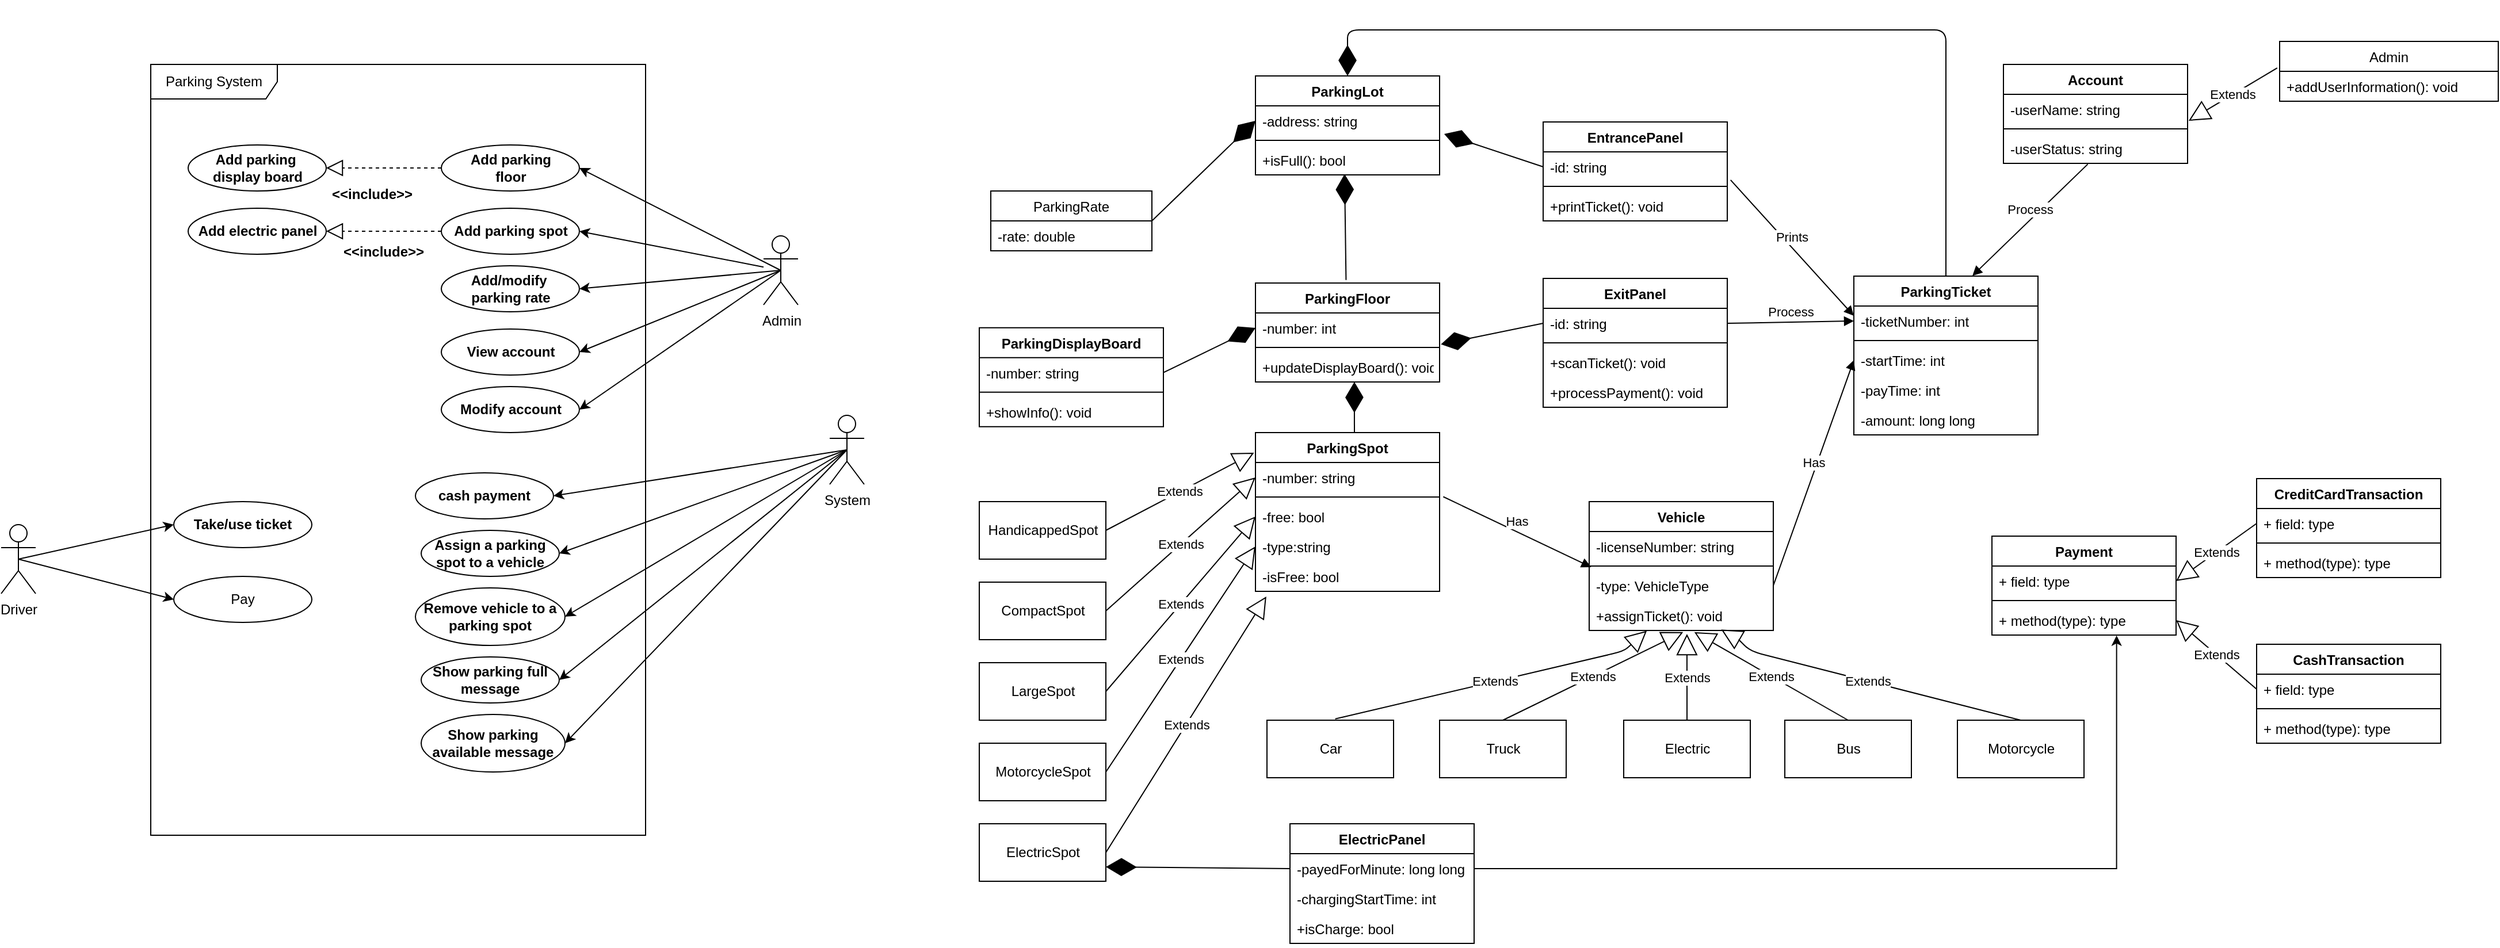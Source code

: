 <mxfile version="12.7.8" type="device"><diagram name="Page-1" id="9f46799a-70d6-7492-0946-bef42562c5a5"><mxGraphModel dx="3555" dy="2835" grid="1" gridSize="10" guides="1" tooltips="1" connect="1" arrows="1" fold="1" page="1" pageScale="1" pageWidth="1100" pageHeight="850" background="#ffffff" math="0" shadow="0"><root><mxCell id="0"/><mxCell id="1" parent="0"/><mxCell id="pGxlWPHMbmuQ5dRE1hkL-14" value="Parking System" style="shape=umlFrame;whiteSpace=wrap;html=1;width=110;height=30;" parent="1" vertex="1"><mxGeometry x="180" y="-770" width="430" height="670" as="geometry"/></mxCell><mxCell id="hOAd-WPAqGzhzthoZGBa-1" value="Driver&lt;br&gt;" style="shape=umlActor;verticalLabelPosition=bottom;labelBackgroundColor=#ffffff;verticalAlign=top;html=1;outlineConnect=0;" parent="1" vertex="1"><mxGeometry x="50" y="-370" width="30" height="60" as="geometry"/></mxCell><mxCell id="hOAd-WPAqGzhzthoZGBa-4" value="System&lt;br&gt;" style="shape=umlActor;verticalLabelPosition=bottom;labelBackgroundColor=#ffffff;verticalAlign=top;html=1;outlineConnect=0;" parent="1" vertex="1"><mxGeometry x="770" y="-465" width="30" height="60" as="geometry"/></mxCell><mxCell id="hOAd-WPAqGzhzthoZGBa-13" value="Take/use ticket" style="ellipse;whiteSpace=wrap;html=1;fontStyle=1" parent="1" vertex="1"><mxGeometry x="200" y="-390" width="120" height="40" as="geometry"/></mxCell><mxCell id="hOAd-WPAqGzhzthoZGBa-17" value="Pay" style="ellipse;whiteSpace=wrap;html=1;" parent="1" vertex="1"><mxGeometry x="200" y="-325" width="120" height="40" as="geometry"/></mxCell><mxCell id="hOAd-WPAqGzhzthoZGBa-20" value="" style="endArrow=classic;html=1;entryX=0;entryY=0.5;entryDx=0;entryDy=0;exitX=0.5;exitY=0.5;exitDx=0;exitDy=0;exitPerimeter=0;" parent="1" source="hOAd-WPAqGzhzthoZGBa-1" target="hOAd-WPAqGzhzthoZGBa-13" edge="1"><mxGeometry width="50" height="50" relative="1" as="geometry"><mxPoint x="80" y="-330" as="sourcePoint"/><mxPoint x="130" y="-380" as="targetPoint"/></mxGeometry></mxCell><mxCell id="hOAd-WPAqGzhzthoZGBa-23" value="" style="endArrow=classic;html=1;entryX=0;entryY=0.5;entryDx=0;entryDy=0;exitX=0.5;exitY=0.5;exitDx=0;exitDy=0;exitPerimeter=0;" parent="1" source="hOAd-WPAqGzhzthoZGBa-1" target="hOAd-WPAqGzhzthoZGBa-17" edge="1"><mxGeometry width="50" height="50" relative="1" as="geometry"><mxPoint x="40" y="-60" as="sourcePoint"/><mxPoint x="90" y="-110" as="targetPoint"/></mxGeometry></mxCell><mxCell id="hOAd-WPAqGzhzthoZGBa-31" value="Assign a parking spot to a vehicle" style="ellipse;whiteSpace=wrap;html=1;fontStyle=1" parent="1" vertex="1"><mxGeometry x="415" y="-365" width="120" height="40" as="geometry"/></mxCell><mxCell id="hOAd-WPAqGzhzthoZGBa-32" value="Remove vehicle to a parking spot" style="ellipse;whiteSpace=wrap;html=1;fontStyle=1" parent="1" vertex="1"><mxGeometry x="410" y="-315" width="130" height="50" as="geometry"/></mxCell><mxCell id="hOAd-WPAqGzhzthoZGBa-33" value="Show parking full message" style="ellipse;whiteSpace=wrap;html=1;fontStyle=1" parent="1" vertex="1"><mxGeometry x="415" y="-255" width="120" height="40" as="geometry"/></mxCell><mxCell id="hOAd-WPAqGzhzthoZGBa-35" value="Add parking spot" style="ellipse;whiteSpace=wrap;html=1;fontStyle=1" parent="1" vertex="1"><mxGeometry x="432.5" y="-645" width="120" height="40" as="geometry"/></mxCell><mxCell id="hOAd-WPAqGzhzthoZGBa-36" value="Add/modify&amp;nbsp;&lt;br&gt;parking rate" style="ellipse;whiteSpace=wrap;html=1;fontStyle=1" parent="1" vertex="1"><mxGeometry x="432.5" y="-595" width="120" height="40" as="geometry"/></mxCell><mxCell id="hOAd-WPAqGzhzthoZGBa-37" value="cash payment&lt;br&gt;" style="ellipse;whiteSpace=wrap;html=1;fontStyle=1" parent="1" vertex="1"><mxGeometry x="410" y="-415" width="120" height="40" as="geometry"/></mxCell><mxCell id="hOAd-WPAqGzhzthoZGBa-38" value="Show parking available message" style="ellipse;whiteSpace=wrap;html=1;fontStyle=1" parent="1" vertex="1"><mxGeometry x="415" y="-205" width="125" height="50" as="geometry"/></mxCell><mxCell id="hOAd-WPAqGzhzthoZGBa-39" value="" style="endArrow=classic;html=1;entryX=1;entryY=0.5;entryDx=0;entryDy=0;exitX=0.5;exitY=0.5;exitDx=0;exitDy=0;exitPerimeter=0;" parent="1" source="hOAd-WPAqGzhzthoZGBa-4" target="hOAd-WPAqGzhzthoZGBa-31" edge="1"><mxGeometry width="50" height="50" relative="1" as="geometry"><mxPoint x="580" y="-245" as="sourcePoint"/><mxPoint x="630" y="-295" as="targetPoint"/></mxGeometry></mxCell><mxCell id="hOAd-WPAqGzhzthoZGBa-40" value="" style="endArrow=classic;html=1;entryX=1;entryY=0.5;entryDx=0;entryDy=0;exitX=0.5;exitY=0.5;exitDx=0;exitDy=0;exitPerimeter=0;" parent="1" source="hOAd-WPAqGzhzthoZGBa-4" target="hOAd-WPAqGzhzthoZGBa-32" edge="1"><mxGeometry width="50" height="50" relative="1" as="geometry"><mxPoint x="650" y="-185" as="sourcePoint"/><mxPoint x="700" y="-235" as="targetPoint"/></mxGeometry></mxCell><mxCell id="hOAd-WPAqGzhzthoZGBa-41" value="" style="endArrow=classic;html=1;entryX=1;entryY=0.5;entryDx=0;entryDy=0;exitX=0.5;exitY=0.5;exitDx=0;exitDy=0;exitPerimeter=0;" parent="1" source="hOAd-WPAqGzhzthoZGBa-4" target="hOAd-WPAqGzhzthoZGBa-33" edge="1"><mxGeometry width="50" height="50" relative="1" as="geometry"><mxPoint x="660" y="-175" as="sourcePoint"/><mxPoint x="710" y="-225" as="targetPoint"/></mxGeometry></mxCell><mxCell id="hOAd-WPAqGzhzthoZGBa-42" value="" style="endArrow=classic;html=1;entryX=1;entryY=0.5;entryDx=0;entryDy=0;exitX=0.5;exitY=0.5;exitDx=0;exitDy=0;exitPerimeter=0;" parent="1" source="hOAd-WPAqGzhzthoZGBa-4" target="hOAd-WPAqGzhzthoZGBa-38" edge="1"><mxGeometry width="50" height="50" relative="1" as="geometry"><mxPoint x="670" y="-165" as="sourcePoint"/><mxPoint x="720" y="-215" as="targetPoint"/></mxGeometry></mxCell><mxCell id="hOAd-WPAqGzhzthoZGBa-44" value="Add parking&lt;br&gt;floor" style="ellipse;whiteSpace=wrap;html=1;fontStyle=1" parent="1" vertex="1"><mxGeometry x="432.5" y="-700" width="120" height="40" as="geometry"/></mxCell><mxCell id="hOAd-WPAqGzhzthoZGBa-45" value="Add parking&amp;nbsp;&lt;br&gt;display board" style="ellipse;whiteSpace=wrap;html=1;fontStyle=1" parent="1" vertex="1"><mxGeometry x="212.5" y="-700" width="120" height="40" as="geometry"/></mxCell><mxCell id="hOAd-WPAqGzhzthoZGBa-46" value="Add electric panel" style="ellipse;whiteSpace=wrap;html=1;fontStyle=1" parent="1" vertex="1"><mxGeometry x="212.5" y="-645" width="120" height="40" as="geometry"/></mxCell><mxCell id="hOAd-WPAqGzhzthoZGBa-47" value="&lt;&lt;include&gt;&gt;" style="text;align=center;fontStyle=1;verticalAlign=middle;spacingLeft=3;spacingRight=3;strokeColor=none;rotatable=0;points=[[0,0.5],[1,0.5]];portConstraint=eastwest;" parent="1" vertex="1"><mxGeometry x="342.5" y="-621" width="80" height="26" as="geometry"/></mxCell><mxCell id="hOAd-WPAqGzhzthoZGBa-48" value="&lt;&lt;include&gt;&gt;" style="text;align=center;fontStyle=1;verticalAlign=middle;spacingLeft=3;spacingRight=3;strokeColor=none;rotatable=0;points=[[0,0.5],[1,0.5]];portConstraint=eastwest;" parent="1" vertex="1"><mxGeometry x="332.5" y="-671" width="80" height="26" as="geometry"/></mxCell><mxCell id="hOAd-WPAqGzhzthoZGBa-49" value="" style="endArrow=block;dashed=1;endFill=0;endSize=12;html=1;entryX=1;entryY=0.5;entryDx=0;entryDy=0;exitX=0;exitY=0.5;exitDx=0;exitDy=0;" parent="1" source="hOAd-WPAqGzhzthoZGBa-35" target="hOAd-WPAqGzhzthoZGBa-46" edge="1"><mxGeometry width="160" relative="1" as="geometry"><mxPoint x="312.5" y="-765" as="sourcePoint"/><mxPoint x="472.5" y="-765" as="targetPoint"/></mxGeometry></mxCell><mxCell id="hOAd-WPAqGzhzthoZGBa-50" value="" style="endArrow=block;dashed=1;endFill=0;endSize=12;html=1;entryX=1;entryY=0.5;entryDx=0;entryDy=0;exitX=0;exitY=0.5;exitDx=0;exitDy=0;" parent="1" source="hOAd-WPAqGzhzthoZGBa-44" target="hOAd-WPAqGzhzthoZGBa-45" edge="1"><mxGeometry width="160" relative="1" as="geometry"><mxPoint x="332.5" y="-750" as="sourcePoint"/><mxPoint x="492.5" y="-750" as="targetPoint"/></mxGeometry></mxCell><mxCell id="hOAd-WPAqGzhzthoZGBa-51" value="" style="endArrow=classic;html=1;entryX=1;entryY=0.5;entryDx=0;entryDy=0;exitX=0.487;exitY=0.499;exitDx=0;exitDy=0;exitPerimeter=0;" parent="1" source="hOAd-WPAqGzhzthoZGBa-168" target="hOAd-WPAqGzhzthoZGBa-36" edge="1"><mxGeometry width="50" height="50" relative="1" as="geometry"><mxPoint x="807.5" y="-565" as="sourcePoint"/><mxPoint x="552.5" y="-575" as="targetPoint"/></mxGeometry></mxCell><mxCell id="hOAd-WPAqGzhzthoZGBa-52" value="" style="endArrow=classic;html=1;entryX=1;entryY=0.5;entryDx=0;entryDy=0;exitX=0.5;exitY=0.5;exitDx=0;exitDy=0;exitPerimeter=0;" parent="1" source="hOAd-WPAqGzhzthoZGBa-4" target="hOAd-WPAqGzhzthoZGBa-37" edge="1"><mxGeometry width="50" height="50" relative="1" as="geometry"><mxPoint x="840" y="-523" as="sourcePoint"/><mxPoint x="590" y="-433" as="targetPoint"/></mxGeometry></mxCell><mxCell id="hOAd-WPAqGzhzthoZGBa-53" value="" style="endArrow=classic;html=1;entryX=1;entryY=0.5;entryDx=0;entryDy=0;" parent="1" source="hOAd-WPAqGzhzthoZGBa-168" target="hOAd-WPAqGzhzthoZGBa-35" edge="1"><mxGeometry width="50" height="50" relative="1" as="geometry"><mxPoint x="802.5" y="-565" as="sourcePoint"/><mxPoint x="572.5" y="-645" as="targetPoint"/></mxGeometry></mxCell><mxCell id="hOAd-WPAqGzhzthoZGBa-54" value="" style="endArrow=classic;html=1;entryX=1;entryY=0.5;entryDx=0;entryDy=0;exitX=0.5;exitY=0.5;exitDx=0;exitDy=0;exitPerimeter=0;" parent="1" source="hOAd-WPAqGzhzthoZGBa-168" target="hOAd-WPAqGzhzthoZGBa-44" edge="1"><mxGeometry width="50" height="50" relative="1" as="geometry"><mxPoint x="807.5" y="-565" as="sourcePoint"/><mxPoint x="562.5" y="-705" as="targetPoint"/></mxGeometry></mxCell><mxCell id="hOAd-WPAqGzhzthoZGBa-55" value="ParkingLot" style="swimlane;fontStyle=1;align=center;verticalAlign=top;childLayout=stackLayout;horizontal=1;startSize=26;horizontalStack=0;resizeParent=1;resizeParentMax=0;resizeLast=0;collapsible=1;marginBottom=0;" parent="1" vertex="1"><mxGeometry x="1140" y="-760" width="160" height="86" as="geometry"/></mxCell><mxCell id="hOAd-WPAqGzhzthoZGBa-56" value="-address: string" style="text;strokeColor=none;fillColor=none;align=left;verticalAlign=top;spacingLeft=4;spacingRight=4;overflow=hidden;rotatable=0;points=[[0,0.5],[1,0.5]];portConstraint=eastwest;" parent="hOAd-WPAqGzhzthoZGBa-55" vertex="1"><mxGeometry y="26" width="160" height="26" as="geometry"/></mxCell><mxCell id="hOAd-WPAqGzhzthoZGBa-57" value="" style="line;strokeWidth=1;fillColor=none;align=left;verticalAlign=middle;spacingTop=-1;spacingLeft=3;spacingRight=3;rotatable=0;labelPosition=right;points=[];portConstraint=eastwest;" parent="hOAd-WPAqGzhzthoZGBa-55" vertex="1"><mxGeometry y="52" width="160" height="8" as="geometry"/></mxCell><mxCell id="hOAd-WPAqGzhzthoZGBa-58" value="+isFull(): bool" style="text;strokeColor=none;fillColor=none;align=left;verticalAlign=top;spacingLeft=4;spacingRight=4;overflow=hidden;rotatable=0;points=[[0,0.5],[1,0.5]];portConstraint=eastwest;" parent="hOAd-WPAqGzhzthoZGBa-55" vertex="1"><mxGeometry y="60" width="160" height="26" as="geometry"/></mxCell><mxCell id="hOAd-WPAqGzhzthoZGBa-60" value="ParkingFloor" style="swimlane;fontStyle=1;align=center;verticalAlign=top;childLayout=stackLayout;horizontal=1;startSize=26;horizontalStack=0;resizeParent=1;resizeParentMax=0;resizeLast=0;collapsible=1;marginBottom=0;" parent="1" vertex="1"><mxGeometry x="1140" y="-580" width="160" height="86" as="geometry"/></mxCell><mxCell id="hOAd-WPAqGzhzthoZGBa-61" value="-number: int" style="text;strokeColor=none;fillColor=none;align=left;verticalAlign=top;spacingLeft=4;spacingRight=4;overflow=hidden;rotatable=0;points=[[0,0.5],[1,0.5]];portConstraint=eastwest;" parent="hOAd-WPAqGzhzthoZGBa-60" vertex="1"><mxGeometry y="26" width="160" height="26" as="geometry"/></mxCell><mxCell id="hOAd-WPAqGzhzthoZGBa-62" value="" style="line;strokeWidth=1;fillColor=none;align=left;verticalAlign=middle;spacingTop=-1;spacingLeft=3;spacingRight=3;rotatable=0;labelPosition=right;points=[];portConstraint=eastwest;" parent="hOAd-WPAqGzhzthoZGBa-60" vertex="1"><mxGeometry y="52" width="160" height="8" as="geometry"/></mxCell><mxCell id="hOAd-WPAqGzhzthoZGBa-63" value="+updateDisplayBoard(): void" style="text;strokeColor=none;fillColor=none;align=left;verticalAlign=top;spacingLeft=4;spacingRight=4;overflow=hidden;rotatable=0;points=[[0,0.5],[1,0.5]];portConstraint=eastwest;" parent="hOAd-WPAqGzhzthoZGBa-60" vertex="1"><mxGeometry y="60" width="160" height="26" as="geometry"/></mxCell><mxCell id="hOAd-WPAqGzhzthoZGBa-64" value="ParkingSpot" style="swimlane;fontStyle=1;align=center;verticalAlign=top;childLayout=stackLayout;horizontal=1;startSize=26;horizontalStack=0;resizeParent=1;resizeParentMax=0;resizeLast=0;collapsible=1;marginBottom=0;" parent="1" vertex="1"><mxGeometry x="1140" y="-450" width="160" height="138" as="geometry"/></mxCell><mxCell id="hOAd-WPAqGzhzthoZGBa-65" value="-number: string" style="text;strokeColor=none;fillColor=none;align=left;verticalAlign=top;spacingLeft=4;spacingRight=4;overflow=hidden;rotatable=0;points=[[0,0.5],[1,0.5]];portConstraint=eastwest;" parent="hOAd-WPAqGzhzthoZGBa-64" vertex="1"><mxGeometry y="26" width="160" height="26" as="geometry"/></mxCell><mxCell id="hOAd-WPAqGzhzthoZGBa-66" value="" style="line;strokeWidth=1;fillColor=none;align=left;verticalAlign=middle;spacingTop=-1;spacingLeft=3;spacingRight=3;rotatable=0;labelPosition=right;points=[];portConstraint=eastwest;" parent="hOAd-WPAqGzhzthoZGBa-64" vertex="1"><mxGeometry y="52" width="160" height="8" as="geometry"/></mxCell><mxCell id="hOAd-WPAqGzhzthoZGBa-67" value="-free: bool" style="text;strokeColor=none;fillColor=none;align=left;verticalAlign=top;spacingLeft=4;spacingRight=4;overflow=hidden;rotatable=0;points=[[0,0.5],[1,0.5]];portConstraint=eastwest;" parent="hOAd-WPAqGzhzthoZGBa-64" vertex="1"><mxGeometry y="60" width="160" height="26" as="geometry"/></mxCell><mxCell id="hOAd-WPAqGzhzthoZGBa-158" value="-type:string" style="text;strokeColor=none;fillColor=none;align=left;verticalAlign=top;spacingLeft=4;spacingRight=4;overflow=hidden;rotatable=0;points=[[0,0.5],[1,0.5]];portConstraint=eastwest;" parent="hOAd-WPAqGzhzthoZGBa-64" vertex="1"><mxGeometry y="86" width="160" height="26" as="geometry"/></mxCell><mxCell id="hOAd-WPAqGzhzthoZGBa-159" value="-isFree: bool" style="text;strokeColor=none;fillColor=none;align=left;verticalAlign=top;spacingLeft=4;spacingRight=4;overflow=hidden;rotatable=0;points=[[0,0.5],[1,0.5]];portConstraint=eastwest;" parent="hOAd-WPAqGzhzthoZGBa-64" vertex="1"><mxGeometry y="112" width="160" height="26" as="geometry"/></mxCell><mxCell id="hOAd-WPAqGzhzthoZGBa-68" value="Vehicle" style="swimlane;fontStyle=1;align=center;verticalAlign=top;childLayout=stackLayout;horizontal=1;startSize=26;horizontalStack=0;resizeParent=1;resizeParentMax=0;resizeLast=0;collapsible=1;marginBottom=0;" parent="1" vertex="1"><mxGeometry x="1430" y="-390" width="160" height="112" as="geometry"/></mxCell><mxCell id="hOAd-WPAqGzhzthoZGBa-69" value="-licenseNumber: string" style="text;strokeColor=none;fillColor=none;align=left;verticalAlign=top;spacingLeft=4;spacingRight=4;overflow=hidden;rotatable=0;points=[[0,0.5],[1,0.5]];portConstraint=eastwest;" parent="hOAd-WPAqGzhzthoZGBa-68" vertex="1"><mxGeometry y="26" width="160" height="26" as="geometry"/></mxCell><mxCell id="hOAd-WPAqGzhzthoZGBa-70" value="" style="line;strokeWidth=1;fillColor=none;align=left;verticalAlign=middle;spacingTop=-1;spacingLeft=3;spacingRight=3;rotatable=0;labelPosition=right;points=[];portConstraint=eastwest;" parent="hOAd-WPAqGzhzthoZGBa-68" vertex="1"><mxGeometry y="52" width="160" height="8" as="geometry"/></mxCell><mxCell id="hOAd-WPAqGzhzthoZGBa-71" value="-type: VehicleType" style="text;strokeColor=none;fillColor=none;align=left;verticalAlign=top;spacingLeft=4;spacingRight=4;overflow=hidden;rotatable=0;points=[[0,0.5],[1,0.5]];portConstraint=eastwest;" parent="hOAd-WPAqGzhzthoZGBa-68" vertex="1"><mxGeometry y="60" width="160" height="26" as="geometry"/></mxCell><mxCell id="hOAd-WPAqGzhzthoZGBa-95" value="+assignTicket(): void" style="text;strokeColor=none;fillColor=none;align=left;verticalAlign=top;spacingLeft=4;spacingRight=4;overflow=hidden;rotatable=0;points=[[0,0.5],[1,0.5]];portConstraint=eastwest;" parent="hOAd-WPAqGzhzthoZGBa-68" vertex="1"><mxGeometry y="86" width="160" height="26" as="geometry"/></mxCell><mxCell id="hOAd-WPAqGzhzthoZGBa-72" value="Car" style="html=1;" parent="1" vertex="1"><mxGeometry x="1150" y="-200" width="110" height="50" as="geometry"/></mxCell><mxCell id="hOAd-WPAqGzhzthoZGBa-73" value="Truck" style="html=1;" parent="1" vertex="1"><mxGeometry x="1300" y="-200" width="110" height="50" as="geometry"/></mxCell><mxCell id="hOAd-WPAqGzhzthoZGBa-74" value="Electric" style="html=1;" parent="1" vertex="1"><mxGeometry x="1460" y="-200" width="110" height="50" as="geometry"/></mxCell><mxCell id="hOAd-WPAqGzhzthoZGBa-75" value="Bus" style="html=1;" parent="1" vertex="1"><mxGeometry x="1600" y="-200" width="110" height="50" as="geometry"/></mxCell><mxCell id="hOAd-WPAqGzhzthoZGBa-76" value="Motorcycle" style="html=1;" parent="1" vertex="1"><mxGeometry x="1750" y="-200" width="110" height="50" as="geometry"/></mxCell><mxCell id="hOAd-WPAqGzhzthoZGBa-78" value="HandicappedSpot" style="html=1;" parent="1" vertex="1"><mxGeometry x="900" y="-390" width="110" height="50" as="geometry"/></mxCell><mxCell id="hOAd-WPAqGzhzthoZGBa-79" value="CompactSpot" style="html=1;" parent="1" vertex="1"><mxGeometry x="900" y="-320" width="110" height="50" as="geometry"/></mxCell><mxCell id="hOAd-WPAqGzhzthoZGBa-80" value="LargeSpot" style="html=1;" parent="1" vertex="1"><mxGeometry x="900" y="-250" width="110" height="50" as="geometry"/></mxCell><mxCell id="hOAd-WPAqGzhzthoZGBa-81" value="MotorcycleSpot" style="html=1;" parent="1" vertex="1"><mxGeometry x="900" y="-180" width="110" height="50" as="geometry"/></mxCell><mxCell id="hOAd-WPAqGzhzthoZGBa-82" value="ElectricSpot" style="html=1;" parent="1" vertex="1"><mxGeometry x="900" y="-110" width="110" height="50" as="geometry"/></mxCell><mxCell id="hOAd-WPAqGzhzthoZGBa-83" value="Payment&#10;" style="swimlane;fontStyle=1;align=center;verticalAlign=top;childLayout=stackLayout;horizontal=1;startSize=26;horizontalStack=0;resizeParent=1;resizeParentMax=0;resizeLast=0;collapsible=1;marginBottom=0;" parent="1" vertex="1"><mxGeometry x="1780" y="-360" width="160" height="86" as="geometry"/></mxCell><mxCell id="hOAd-WPAqGzhzthoZGBa-84" value="+ field: type" style="text;strokeColor=none;fillColor=none;align=left;verticalAlign=top;spacingLeft=4;spacingRight=4;overflow=hidden;rotatable=0;points=[[0,0.5],[1,0.5]];portConstraint=eastwest;" parent="hOAd-WPAqGzhzthoZGBa-83" vertex="1"><mxGeometry y="26" width="160" height="26" as="geometry"/></mxCell><mxCell id="hOAd-WPAqGzhzthoZGBa-85" value="" style="line;strokeWidth=1;fillColor=none;align=left;verticalAlign=middle;spacingTop=-1;spacingLeft=3;spacingRight=3;rotatable=0;labelPosition=right;points=[];portConstraint=eastwest;" parent="hOAd-WPAqGzhzthoZGBa-83" vertex="1"><mxGeometry y="52" width="160" height="8" as="geometry"/></mxCell><mxCell id="hOAd-WPAqGzhzthoZGBa-86" value="+ method(type): type" style="text;strokeColor=none;fillColor=none;align=left;verticalAlign=top;spacingLeft=4;spacingRight=4;overflow=hidden;rotatable=0;points=[[0,0.5],[1,0.5]];portConstraint=eastwest;" parent="hOAd-WPAqGzhzthoZGBa-83" vertex="1"><mxGeometry y="60" width="160" height="26" as="geometry"/></mxCell><mxCell id="hOAd-WPAqGzhzthoZGBa-87" value="CreditCardTransaction" style="swimlane;fontStyle=1;align=center;verticalAlign=top;childLayout=stackLayout;horizontal=1;startSize=26;horizontalStack=0;resizeParent=1;resizeParentMax=0;resizeLast=0;collapsible=1;marginBottom=0;" parent="1" vertex="1"><mxGeometry x="2010" y="-410" width="160" height="86" as="geometry"/></mxCell><mxCell id="hOAd-WPAqGzhzthoZGBa-88" value="+ field: type" style="text;strokeColor=none;fillColor=none;align=left;verticalAlign=top;spacingLeft=4;spacingRight=4;overflow=hidden;rotatable=0;points=[[0,0.5],[1,0.5]];portConstraint=eastwest;" parent="hOAd-WPAqGzhzthoZGBa-87" vertex="1"><mxGeometry y="26" width="160" height="26" as="geometry"/></mxCell><mxCell id="hOAd-WPAqGzhzthoZGBa-89" value="" style="line;strokeWidth=1;fillColor=none;align=left;verticalAlign=middle;spacingTop=-1;spacingLeft=3;spacingRight=3;rotatable=0;labelPosition=right;points=[];portConstraint=eastwest;" parent="hOAd-WPAqGzhzthoZGBa-87" vertex="1"><mxGeometry y="52" width="160" height="8" as="geometry"/></mxCell><mxCell id="hOAd-WPAqGzhzthoZGBa-90" value="+ method(type): type" style="text;strokeColor=none;fillColor=none;align=left;verticalAlign=top;spacingLeft=4;spacingRight=4;overflow=hidden;rotatable=0;points=[[0,0.5],[1,0.5]];portConstraint=eastwest;" parent="hOAd-WPAqGzhzthoZGBa-87" vertex="1"><mxGeometry y="60" width="160" height="26" as="geometry"/></mxCell><mxCell id="hOAd-WPAqGzhzthoZGBa-91" value="CashTransaction" style="swimlane;fontStyle=1;align=center;verticalAlign=top;childLayout=stackLayout;horizontal=1;startSize=26;horizontalStack=0;resizeParent=1;resizeParentMax=0;resizeLast=0;collapsible=1;marginBottom=0;" parent="1" vertex="1"><mxGeometry x="2010" y="-266" width="160" height="86" as="geometry"/></mxCell><mxCell id="hOAd-WPAqGzhzthoZGBa-92" value="+ field: type" style="text;strokeColor=none;fillColor=none;align=left;verticalAlign=top;spacingLeft=4;spacingRight=4;overflow=hidden;rotatable=0;points=[[0,0.5],[1,0.5]];portConstraint=eastwest;" parent="hOAd-WPAqGzhzthoZGBa-91" vertex="1"><mxGeometry y="26" width="160" height="26" as="geometry"/></mxCell><mxCell id="hOAd-WPAqGzhzthoZGBa-93" value="" style="line;strokeWidth=1;fillColor=none;align=left;verticalAlign=middle;spacingTop=-1;spacingLeft=3;spacingRight=3;rotatable=0;labelPosition=right;points=[];portConstraint=eastwest;" parent="hOAd-WPAqGzhzthoZGBa-91" vertex="1"><mxGeometry y="52" width="160" height="8" as="geometry"/></mxCell><mxCell id="hOAd-WPAqGzhzthoZGBa-94" value="+ method(type): type" style="text;strokeColor=none;fillColor=none;align=left;verticalAlign=top;spacingLeft=4;spacingRight=4;overflow=hidden;rotatable=0;points=[[0,0.5],[1,0.5]];portConstraint=eastwest;" parent="hOAd-WPAqGzhzthoZGBa-91" vertex="1"><mxGeometry y="60" width="160" height="26" as="geometry"/></mxCell><mxCell id="hOAd-WPAqGzhzthoZGBa-96" value="Extends" style="endArrow=block;endSize=16;endFill=0;html=1;entryX=0.531;entryY=1.115;entryDx=0;entryDy=0;entryPerimeter=0;exitX=0.5;exitY=0;exitDx=0;exitDy=0;" parent="1" source="hOAd-WPAqGzhzthoZGBa-74" target="hOAd-WPAqGzhzthoZGBa-95" edge="1"><mxGeometry width="160" relative="1" as="geometry"><mxPoint x="1220" y="-240" as="sourcePoint"/><mxPoint x="1380" y="-240" as="targetPoint"/></mxGeometry></mxCell><mxCell id="hOAd-WPAqGzhzthoZGBa-105" value="Extends" style="endArrow=block;endSize=16;endFill=0;html=1;entryX=0.51;entryY=1.055;entryDx=0;entryDy=0;entryPerimeter=0;exitX=0.5;exitY=0;exitDx=0;exitDy=0;" parent="1" source="hOAd-WPAqGzhzthoZGBa-73" target="hOAd-WPAqGzhzthoZGBa-95" edge="1"><mxGeometry width="160" relative="1" as="geometry"><mxPoint x="1330.04" y="-250" as="sourcePoint"/><mxPoint x="1330" y="-325.01" as="targetPoint"/></mxGeometry></mxCell><mxCell id="hOAd-WPAqGzhzthoZGBa-106" value="Extends" style="endArrow=block;endSize=16;endFill=0;html=1;entryX=0.313;entryY=1.011;entryDx=0;entryDy=0;entryPerimeter=0;exitX=0.539;exitY=-0.023;exitDx=0;exitDy=0;exitPerimeter=0;" parent="1" source="hOAd-WPAqGzhzthoZGBa-72" target="hOAd-WPAqGzhzthoZGBa-95" edge="1"><mxGeometry width="160" relative="1" as="geometry"><mxPoint x="1260.04" y="-250" as="sourcePoint"/><mxPoint x="1260" y="-325.01" as="targetPoint"/><Array as="points"><mxPoint x="1460" y="-260"/></Array></mxGeometry></mxCell><mxCell id="hOAd-WPAqGzhzthoZGBa-107" value="Extends" style="endArrow=block;endSize=16;endFill=0;html=1;entryX=0.571;entryY=1.055;entryDx=0;entryDy=0;entryPerimeter=0;exitX=0.5;exitY=0;exitDx=0;exitDy=0;" parent="1" source="hOAd-WPAqGzhzthoZGBa-75" target="hOAd-WPAqGzhzthoZGBa-95" edge="1"><mxGeometry width="160" relative="1" as="geometry"><mxPoint x="1660.04" y="-234.99" as="sourcePoint"/><mxPoint x="1660" y="-310" as="targetPoint"/></mxGeometry></mxCell><mxCell id="hOAd-WPAqGzhzthoZGBa-108" value="Extends" style="endArrow=block;endSize=16;endFill=0;html=1;entryX=0.717;entryY=0.967;entryDx=0;entryDy=0;entryPerimeter=0;exitX=0.5;exitY=0;exitDx=0;exitDy=0;" parent="1" source="hOAd-WPAqGzhzthoZGBa-76" target="hOAd-WPAqGzhzthoZGBa-95" edge="1"><mxGeometry width="160" relative="1" as="geometry"><mxPoint x="1780.04" y="-244.99" as="sourcePoint"/><mxPoint x="1780" y="-320" as="targetPoint"/><Array as="points"><mxPoint x="1570" y="-260"/><mxPoint x="1560" y="-270"/></Array></mxGeometry></mxCell><mxCell id="hOAd-WPAqGzhzthoZGBa-110" value="ElectricPanel" style="swimlane;fontStyle=1;align=center;verticalAlign=top;childLayout=stackLayout;horizontal=1;startSize=26;horizontalStack=0;resizeParent=1;resizeParentMax=0;resizeLast=0;collapsible=1;marginBottom=0;" parent="1" vertex="1"><mxGeometry x="1170" y="-110" width="160" height="104" as="geometry"/></mxCell><mxCell id="hOAd-WPAqGzhzthoZGBa-111" value="-payedForMinute: long long" style="text;strokeColor=none;fillColor=none;align=left;verticalAlign=top;spacingLeft=4;spacingRight=4;overflow=hidden;rotatable=0;points=[[0,0.5],[1,0.5]];portConstraint=eastwest;" parent="hOAd-WPAqGzhzthoZGBa-110" vertex="1"><mxGeometry y="26" width="160" height="26" as="geometry"/></mxCell><mxCell id="hOAd-WPAqGzhzthoZGBa-154" value="-chargingStartTime: int" style="text;strokeColor=none;fillColor=none;align=left;verticalAlign=top;spacingLeft=4;spacingRight=4;overflow=hidden;rotatable=0;points=[[0,0.5],[1,0.5]];portConstraint=eastwest;" parent="hOAd-WPAqGzhzthoZGBa-110" vertex="1"><mxGeometry y="52" width="160" height="26" as="geometry"/></mxCell><mxCell id="hOAd-WPAqGzhzthoZGBa-155" value="+isCharge: bool" style="text;strokeColor=none;fillColor=none;align=left;verticalAlign=top;spacingLeft=4;spacingRight=4;overflow=hidden;rotatable=0;points=[[0,0.5],[1,0.5]];portConstraint=eastwest;" parent="hOAd-WPAqGzhzthoZGBa-110" vertex="1"><mxGeometry y="78" width="160" height="26" as="geometry"/></mxCell><mxCell id="hOAd-WPAqGzhzthoZGBa-114" value="Extends" style="endArrow=block;endSize=16;endFill=0;html=1;entryX=-0.008;entryY=0.127;entryDx=0;entryDy=0;exitX=1;exitY=0.5;exitDx=0;exitDy=0;entryPerimeter=0;" parent="1" source="hOAd-WPAqGzhzthoZGBa-78" target="hOAd-WPAqGzhzthoZGBa-64" edge="1"><mxGeometry width="160" relative="1" as="geometry"><mxPoint x="1010" y="-470" as="sourcePoint"/><mxPoint x="1170" y="-470" as="targetPoint"/></mxGeometry></mxCell><mxCell id="hOAd-WPAqGzhzthoZGBa-115" value="Extends" style="endArrow=block;endSize=16;endFill=0;html=1;exitX=1;exitY=0.5;exitDx=0;exitDy=0;entryX=0;entryY=0.5;entryDx=0;entryDy=0;" parent="1" source="hOAd-WPAqGzhzthoZGBa-79" target="hOAd-WPAqGzhzthoZGBa-65" edge="1"><mxGeometry width="160" relative="1" as="geometry"><mxPoint x="1020" y="-355" as="sourcePoint"/><mxPoint x="1160" y="-250" as="targetPoint"/></mxGeometry></mxCell><mxCell id="hOAd-WPAqGzhzthoZGBa-116" value="Extends" style="endArrow=block;endSize=16;endFill=0;html=1;entryX=0.059;entryY=1.173;entryDx=0;entryDy=0;exitX=1;exitY=0.5;exitDx=0;exitDy=0;entryPerimeter=0;" parent="1" source="hOAd-WPAqGzhzthoZGBa-82" target="hOAd-WPAqGzhzthoZGBa-159" edge="1"><mxGeometry width="160" relative="1" as="geometry"><mxPoint x="1440" y="-284" as="sourcePoint"/><mxPoint x="1575" y="-270" as="targetPoint"/></mxGeometry></mxCell><mxCell id="hOAd-WPAqGzhzthoZGBa-117" value="Extends" style="endArrow=block;endSize=16;endFill=0;html=1;entryX=0;entryY=0.5;entryDx=0;entryDy=0;exitX=1;exitY=0.5;exitDx=0;exitDy=0;" parent="1" source="hOAd-WPAqGzhzthoZGBa-80" target="hOAd-WPAqGzhzthoZGBa-67" edge="1"><mxGeometry width="160" relative="1" as="geometry"><mxPoint x="1022.5" y="-170" as="sourcePoint"/><mxPoint x="1157.5" y="-156" as="targetPoint"/></mxGeometry></mxCell><mxCell id="hOAd-WPAqGzhzthoZGBa-119" value="Extends" style="endArrow=block;endSize=16;endFill=0;html=1;entryX=0;entryY=0.5;entryDx=0;entryDy=0;exitX=1;exitY=0.5;exitDx=0;exitDy=0;" parent="1" source="hOAd-WPAqGzhzthoZGBa-81" target="hOAd-WPAqGzhzthoZGBa-158" edge="1"><mxGeometry width="160" relative="1" as="geometry"><mxPoint x="1360" y="-232" as="sourcePoint"/><mxPoint x="1495" y="-218" as="targetPoint"/></mxGeometry></mxCell><mxCell id="hOAd-WPAqGzhzthoZGBa-120" value="" style="endArrow=diamondThin;endFill=1;endSize=24;html=1;entryX=1;entryY=0.75;entryDx=0;entryDy=0;exitX=0;exitY=0.5;exitDx=0;exitDy=0;" parent="1" source="hOAd-WPAqGzhzthoZGBa-111" target="hOAd-WPAqGzhzthoZGBa-82" edge="1"><mxGeometry width="160" relative="1" as="geometry"><mxPoint x="990" y="-10" as="sourcePoint"/><mxPoint x="1150" y="-10" as="targetPoint"/></mxGeometry></mxCell><mxCell id="hOAd-WPAqGzhzthoZGBa-121" value="Has" style="html=1;verticalAlign=bottom;endArrow=block;entryX=0.011;entryY=-0.118;entryDx=0;entryDy=0;entryPerimeter=0;exitX=1.02;exitY=-0.163;exitDx=0;exitDy=0;exitPerimeter=0;" parent="1" source="hOAd-WPAqGzhzthoZGBa-67" target="hOAd-WPAqGzhzthoZGBa-71" edge="1"><mxGeometry width="80" relative="1" as="geometry"><mxPoint x="1320" y="-480" as="sourcePoint"/><mxPoint x="1400" y="-480" as="targetPoint"/></mxGeometry></mxCell><mxCell id="hOAd-WPAqGzhzthoZGBa-123" value="" style="endArrow=diamondThin;endFill=1;endSize=24;html=1;entryX=0.537;entryY=0.998;entryDx=0;entryDy=0;entryPerimeter=0;" parent="1" target="hOAd-WPAqGzhzthoZGBa-63" edge="1"><mxGeometry width="160" relative="1" as="geometry"><mxPoint x="1226" y="-450" as="sourcePoint"/><mxPoint x="1224.88" y="-450" as="targetPoint"/><Array as="points"><mxPoint x="1226" y="-450"/></Array></mxGeometry></mxCell><mxCell id="hOAd-WPAqGzhzthoZGBa-124" value="" style="endArrow=diamondThin;endFill=1;endSize=24;html=1;entryX=0.484;entryY=0.97;entryDx=0;entryDy=0;entryPerimeter=0;exitX=0.492;exitY=-0.03;exitDx=0;exitDy=0;exitPerimeter=0;" parent="1" source="hOAd-WPAqGzhzthoZGBa-60" target="hOAd-WPAqGzhzthoZGBa-58" edge="1"><mxGeometry width="160" relative="1" as="geometry"><mxPoint x="1217" y="-550" as="sourcePoint"/><mxPoint x="1235.92" y="-434.052" as="targetPoint"/><Array as="points"/></mxGeometry></mxCell><mxCell id="hOAd-WPAqGzhzthoZGBa-125" value="ParkingDisplayBoard&#10;" style="swimlane;fontStyle=1;align=center;verticalAlign=top;childLayout=stackLayout;horizontal=1;startSize=26;horizontalStack=0;resizeParent=1;resizeParentMax=0;resizeLast=0;collapsible=1;marginBottom=0;" parent="1" vertex="1"><mxGeometry x="900" y="-541.14" width="160" height="86" as="geometry"/></mxCell><mxCell id="hOAd-WPAqGzhzthoZGBa-126" value="-number: string" style="text;strokeColor=none;fillColor=none;align=left;verticalAlign=top;spacingLeft=4;spacingRight=4;overflow=hidden;rotatable=0;points=[[0,0.5],[1,0.5]];portConstraint=eastwest;" parent="hOAd-WPAqGzhzthoZGBa-125" vertex="1"><mxGeometry y="26" width="160" height="26" as="geometry"/></mxCell><mxCell id="hOAd-WPAqGzhzthoZGBa-127" value="" style="line;strokeWidth=1;fillColor=none;align=left;verticalAlign=middle;spacingTop=-1;spacingLeft=3;spacingRight=3;rotatable=0;labelPosition=right;points=[];portConstraint=eastwest;" parent="hOAd-WPAqGzhzthoZGBa-125" vertex="1"><mxGeometry y="52" width="160" height="8" as="geometry"/></mxCell><mxCell id="hOAd-WPAqGzhzthoZGBa-128" value="+showInfo(): void" style="text;strokeColor=none;fillColor=none;align=left;verticalAlign=top;spacingLeft=4;spacingRight=4;overflow=hidden;rotatable=0;points=[[0,0.5],[1,0.5]];portConstraint=eastwest;" parent="hOAd-WPAqGzhzthoZGBa-125" vertex="1"><mxGeometry y="60" width="160" height="26" as="geometry"/></mxCell><mxCell id="hOAd-WPAqGzhzthoZGBa-129" value="" style="endArrow=diamondThin;endFill=1;endSize=24;html=1;entryX=0;entryY=0.5;entryDx=0;entryDy=0;exitX=1;exitY=0.5;exitDx=0;exitDy=0;" parent="1" source="hOAd-WPAqGzhzthoZGBa-126" target="hOAd-WPAqGzhzthoZGBa-61" edge="1"><mxGeometry width="160" relative="1" as="geometry"><mxPoint x="930" y="-670" as="sourcePoint"/><mxPoint x="1090" y="-670" as="targetPoint"/></mxGeometry></mxCell><mxCell id="hOAd-WPAqGzhzthoZGBa-134" value="" style="endArrow=diamondThin;endFill=1;endSize=24;html=1;entryX=0;entryY=0.5;entryDx=0;entryDy=0;exitX=1;exitY=0.5;exitDx=0;exitDy=0;" parent="1" source="pGxlWPHMbmuQ5dRE1hkL-6" target="hOAd-WPAqGzhzthoZGBa-56" edge="1"><mxGeometry width="160" relative="1" as="geometry"><mxPoint x="1060" y="-642" as="sourcePoint"/><mxPoint x="1070" y="-740" as="targetPoint"/></mxGeometry></mxCell><mxCell id="hOAd-WPAqGzhzthoZGBa-135" value="Extends" style="endArrow=block;endSize=16;endFill=0;html=1;entryX=1;entryY=0.5;entryDx=0;entryDy=0;exitX=0;exitY=0.5;exitDx=0;exitDy=0;" parent="1" source="hOAd-WPAqGzhzthoZGBa-88" target="hOAd-WPAqGzhzthoZGBa-84" edge="1"><mxGeometry width="160" relative="1" as="geometry"><mxPoint x="1875" y="-480" as="sourcePoint"/><mxPoint x="2035" y="-480" as="targetPoint"/></mxGeometry></mxCell><mxCell id="hOAd-WPAqGzhzthoZGBa-136" value="Extends" style="endArrow=block;endSize=16;endFill=0;html=1;entryX=1;entryY=0.5;entryDx=0;entryDy=0;exitX=0;exitY=0.5;exitDx=0;exitDy=0;" parent="1" source="hOAd-WPAqGzhzthoZGBa-92" target="hOAd-WPAqGzhzthoZGBa-86" edge="1"><mxGeometry width="160" relative="1" as="geometry"><mxPoint x="1915" y="-100" as="sourcePoint"/><mxPoint x="2075" y="-100" as="targetPoint"/></mxGeometry></mxCell><mxCell id="hOAd-WPAqGzhzthoZGBa-137" style="edgeStyle=orthogonalEdgeStyle;rounded=0;orthogonalLoop=1;jettySize=auto;html=1;exitX=1;exitY=0.5;exitDx=0;exitDy=0;entryX=0.677;entryY=1.013;entryDx=0;entryDy=0;entryPerimeter=0;" parent="1" source="hOAd-WPAqGzhzthoZGBa-111" target="hOAd-WPAqGzhzthoZGBa-86" edge="1"><mxGeometry relative="1" as="geometry"/></mxCell><mxCell id="hOAd-WPAqGzhzthoZGBa-138" value="ParkingTicket&#10;" style="swimlane;fontStyle=1;align=center;verticalAlign=top;childLayout=stackLayout;horizontal=1;startSize=26;horizontalStack=0;resizeParent=1;resizeParentMax=0;resizeLast=0;collapsible=1;marginBottom=0;" parent="1" vertex="1"><mxGeometry x="1660" y="-586" width="160" height="138" as="geometry"/></mxCell><mxCell id="hOAd-WPAqGzhzthoZGBa-139" value="-ticketNumber: int" style="text;strokeColor=none;fillColor=none;align=left;verticalAlign=top;spacingLeft=4;spacingRight=4;overflow=hidden;rotatable=0;points=[[0,0.5],[1,0.5]];portConstraint=eastwest;" parent="hOAd-WPAqGzhzthoZGBa-138" vertex="1"><mxGeometry y="26" width="160" height="26" as="geometry"/></mxCell><mxCell id="hOAd-WPAqGzhzthoZGBa-140" value="" style="line;strokeWidth=1;fillColor=none;align=left;verticalAlign=middle;spacingTop=-1;spacingLeft=3;spacingRight=3;rotatable=0;labelPosition=right;points=[];portConstraint=eastwest;" parent="hOAd-WPAqGzhzthoZGBa-138" vertex="1"><mxGeometry y="52" width="160" height="8" as="geometry"/></mxCell><mxCell id="hOAd-WPAqGzhzthoZGBa-141" value="-startTime: int" style="text;strokeColor=none;fillColor=none;align=left;verticalAlign=top;spacingLeft=4;spacingRight=4;overflow=hidden;rotatable=0;points=[[0,0.5],[1,0.5]];portConstraint=eastwest;" parent="hOAd-WPAqGzhzthoZGBa-138" vertex="1"><mxGeometry y="60" width="160" height="26" as="geometry"/></mxCell><mxCell id="hOAd-WPAqGzhzthoZGBa-166" value="-payTime: int" style="text;strokeColor=none;fillColor=none;align=left;verticalAlign=top;spacingLeft=4;spacingRight=4;overflow=hidden;rotatable=0;points=[[0,0.5],[1,0.5]];portConstraint=eastwest;" parent="hOAd-WPAqGzhzthoZGBa-138" vertex="1"><mxGeometry y="86" width="160" height="26" as="geometry"/></mxCell><mxCell id="hOAd-WPAqGzhzthoZGBa-167" value="-amount: long long" style="text;strokeColor=none;fillColor=none;align=left;verticalAlign=top;spacingLeft=4;spacingRight=4;overflow=hidden;rotatable=0;points=[[0,0.5],[1,0.5]];portConstraint=eastwest;" parent="hOAd-WPAqGzhzthoZGBa-138" vertex="1"><mxGeometry y="112" width="160" height="26" as="geometry"/></mxCell><mxCell id="hOAd-WPAqGzhzthoZGBa-142" value="EntrancePanel&#10;" style="swimlane;fontStyle=1;align=center;verticalAlign=top;childLayout=stackLayout;horizontal=1;startSize=26;horizontalStack=0;resizeParent=1;resizeParentMax=0;resizeLast=0;collapsible=1;marginBottom=0;" parent="1" vertex="1"><mxGeometry x="1390" y="-720" width="160" height="86" as="geometry"/></mxCell><mxCell id="hOAd-WPAqGzhzthoZGBa-143" value="-id: string" style="text;strokeColor=none;fillColor=none;align=left;verticalAlign=top;spacingLeft=4;spacingRight=4;overflow=hidden;rotatable=0;points=[[0,0.5],[1,0.5]];portConstraint=eastwest;" parent="hOAd-WPAqGzhzthoZGBa-142" vertex="1"><mxGeometry y="26" width="160" height="26" as="geometry"/></mxCell><mxCell id="hOAd-WPAqGzhzthoZGBa-144" value="" style="line;strokeWidth=1;fillColor=none;align=left;verticalAlign=middle;spacingTop=-1;spacingLeft=3;spacingRight=3;rotatable=0;labelPosition=right;points=[];portConstraint=eastwest;" parent="hOAd-WPAqGzhzthoZGBa-142" vertex="1"><mxGeometry y="52" width="160" height="8" as="geometry"/></mxCell><mxCell id="hOAd-WPAqGzhzthoZGBa-145" value="+printTicket(): void" style="text;strokeColor=none;fillColor=none;align=left;verticalAlign=top;spacingLeft=4;spacingRight=4;overflow=hidden;rotatable=0;points=[[0,0.5],[1,0.5]];portConstraint=eastwest;" parent="hOAd-WPAqGzhzthoZGBa-142" vertex="1"><mxGeometry y="60" width="160" height="26" as="geometry"/></mxCell><mxCell id="hOAd-WPAqGzhzthoZGBa-146" value="ExitPanel&#10;" style="swimlane;fontStyle=1;align=center;verticalAlign=top;childLayout=stackLayout;horizontal=1;startSize=26;horizontalStack=0;resizeParent=1;resizeParentMax=0;resizeLast=0;collapsible=1;marginBottom=0;" parent="1" vertex="1"><mxGeometry x="1390" y="-584" width="160" height="112" as="geometry"/></mxCell><mxCell id="hOAd-WPAqGzhzthoZGBa-147" value="-id: string" style="text;strokeColor=none;fillColor=none;align=left;verticalAlign=top;spacingLeft=4;spacingRight=4;overflow=hidden;rotatable=0;points=[[0,0.5],[1,0.5]];portConstraint=eastwest;" parent="hOAd-WPAqGzhzthoZGBa-146" vertex="1"><mxGeometry y="26" width="160" height="26" as="geometry"/></mxCell><mxCell id="hOAd-WPAqGzhzthoZGBa-148" value="" style="line;strokeWidth=1;fillColor=none;align=left;verticalAlign=middle;spacingTop=-1;spacingLeft=3;spacingRight=3;rotatable=0;labelPosition=right;points=[];portConstraint=eastwest;" parent="hOAd-WPAqGzhzthoZGBa-146" vertex="1"><mxGeometry y="52" width="160" height="8" as="geometry"/></mxCell><mxCell id="hOAd-WPAqGzhzthoZGBa-149" value="+scanTicket(): void" style="text;strokeColor=none;fillColor=none;align=left;verticalAlign=top;spacingLeft=4;spacingRight=4;overflow=hidden;rotatable=0;points=[[0,0.5],[1,0.5]];portConstraint=eastwest;" parent="hOAd-WPAqGzhzthoZGBa-146" vertex="1"><mxGeometry y="60" width="160" height="26" as="geometry"/></mxCell><mxCell id="hOAd-WPAqGzhzthoZGBa-161" value="+processPayment(): void" style="text;strokeColor=none;fillColor=none;align=left;verticalAlign=top;spacingLeft=4;spacingRight=4;overflow=hidden;rotatable=0;points=[[0,0.5],[1,0.5]];portConstraint=eastwest;" parent="hOAd-WPAqGzhzthoZGBa-146" vertex="1"><mxGeometry y="86" width="160" height="26" as="geometry"/></mxCell><mxCell id="hOAd-WPAqGzhzthoZGBa-150" value="Has" style="html=1;verticalAlign=bottom;endArrow=block;entryX=0;entryY=0.5;entryDx=0;entryDy=0;exitX=1;exitY=0.5;exitDx=0;exitDy=0;" parent="1" source="hOAd-WPAqGzhzthoZGBa-71" target="hOAd-WPAqGzhzthoZGBa-141" edge="1"><mxGeometry width="80" relative="1" as="geometry"><mxPoint x="1350" y="-470" as="sourcePoint"/><mxPoint x="1430" y="-470" as="targetPoint"/></mxGeometry></mxCell><mxCell id="hOAd-WPAqGzhzthoZGBa-151" value="Prints" style="html=1;verticalAlign=bottom;endArrow=block;entryX=0;entryY=0.25;entryDx=0;entryDy=0;exitX=1.018;exitY=0.941;exitDx=0;exitDy=0;exitPerimeter=0;" parent="1" source="hOAd-WPAqGzhzthoZGBa-143" target="hOAd-WPAqGzhzthoZGBa-138" edge="1"><mxGeometry width="80" relative="1" as="geometry"><mxPoint x="1570" y="-570" as="sourcePoint"/><mxPoint x="1650" y="-570" as="targetPoint"/></mxGeometry></mxCell><mxCell id="hOAd-WPAqGzhzthoZGBa-152" value="Process" style="html=1;verticalAlign=bottom;endArrow=block;entryX=0;entryY=0.5;entryDx=0;entryDy=0;exitX=1;exitY=0.5;exitDx=0;exitDy=0;" parent="1" source="hOAd-WPAqGzhzthoZGBa-147" target="hOAd-WPAqGzhzthoZGBa-139" edge="1"><mxGeometry width="80" relative="1" as="geometry"><mxPoint x="1500" y="-460" as="sourcePoint"/><mxPoint x="1580.0" y="-460" as="targetPoint"/></mxGeometry></mxCell><mxCell id="hOAd-WPAqGzhzthoZGBa-162" value="" style="endArrow=diamondThin;endFill=1;endSize=24;html=1;entryX=0.5;entryY=0;entryDx=0;entryDy=0;exitX=0.5;exitY=0;exitDx=0;exitDy=0;" parent="1" source="hOAd-WPAqGzhzthoZGBa-138" target="hOAd-WPAqGzhzthoZGBa-55" edge="1"><mxGeometry width="160" relative="1" as="geometry"><mxPoint x="1800" y="-770" as="sourcePoint"/><mxPoint x="1930" y="-780" as="targetPoint"/><Array as="points"><mxPoint x="1740" y="-800"/><mxPoint x="1220" y="-800"/></Array></mxGeometry></mxCell><mxCell id="hOAd-WPAqGzhzthoZGBa-164" value="" style="endArrow=diamondThin;endFill=1;endSize=24;html=1;entryX=1.025;entryY=0.94;entryDx=0;entryDy=0;entryPerimeter=0;exitX=0;exitY=0.5;exitDx=0;exitDy=0;" parent="1" source="hOAd-WPAqGzhzthoZGBa-143" target="hOAd-WPAqGzhzthoZGBa-56" edge="1"><mxGeometry width="160" relative="1" as="geometry"><mxPoint x="1320" y="-840" as="sourcePoint"/><mxPoint x="1480" y="-840" as="targetPoint"/></mxGeometry></mxCell><mxCell id="hOAd-WPAqGzhzthoZGBa-165" value="" style="endArrow=diamondThin;endFill=1;endSize=24;html=1;entryX=1.007;entryY=1.049;entryDx=0;entryDy=0;entryPerimeter=0;exitX=0;exitY=0.5;exitDx=0;exitDy=0;" parent="1" source="hOAd-WPAqGzhzthoZGBa-147" target="hOAd-WPAqGzhzthoZGBa-61" edge="1"><mxGeometry width="160" relative="1" as="geometry"><mxPoint x="1290" y="-830" as="sourcePoint"/><mxPoint x="1450" y="-830" as="targetPoint"/></mxGeometry></mxCell><mxCell id="hOAd-WPAqGzhzthoZGBa-168" value="Admin" style="shape=umlActor;verticalLabelPosition=bottom;labelBackgroundColor=#ffffff;verticalAlign=top;html=1;" parent="1" vertex="1"><mxGeometry x="712.5" y="-621" width="30" height="60" as="geometry"/></mxCell><mxCell id="hOAd-WPAqGzhzthoZGBa-171" value="View account" style="ellipse;whiteSpace=wrap;html=1;fontStyle=1" parent="1" vertex="1"><mxGeometry x="432.5" y="-540" width="120" height="40" as="geometry"/></mxCell><mxCell id="hOAd-WPAqGzhzthoZGBa-172" value="Modify account" style="ellipse;whiteSpace=wrap;html=1;fontStyle=1" parent="1" vertex="1"><mxGeometry x="432.5" y="-490" width="120" height="40" as="geometry"/></mxCell><mxCell id="hOAd-WPAqGzhzthoZGBa-173" value="" style="endArrow=classic;html=1;entryX=1;entryY=0.5;entryDx=0;entryDy=0;exitX=0.5;exitY=0.5;exitDx=0;exitDy=0;exitPerimeter=0;" parent="1" source="hOAd-WPAqGzhzthoZGBa-168" target="hOAd-WPAqGzhzthoZGBa-171" edge="1"><mxGeometry width="50" height="50" relative="1" as="geometry"><mxPoint x="737.11" y="-581.06" as="sourcePoint"/><mxPoint x="562.5" y="-565" as="targetPoint"/></mxGeometry></mxCell><mxCell id="hOAd-WPAqGzhzthoZGBa-174" value="" style="endArrow=classic;html=1;entryX=1;entryY=0.5;entryDx=0;entryDy=0;exitX=0.5;exitY=0.5;exitDx=0;exitDy=0;exitPerimeter=0;" parent="1" source="hOAd-WPAqGzhzthoZGBa-168" target="hOAd-WPAqGzhzthoZGBa-172" edge="1"><mxGeometry width="50" height="50" relative="1" as="geometry"><mxPoint x="742.5" y="-486.39" as="sourcePoint"/><mxPoint x="567.89" y="-470.33" as="targetPoint"/></mxGeometry></mxCell><mxCell id="hOAd-WPAqGzhzthoZGBa-179" value="Account" style="swimlane;fontStyle=1;align=center;verticalAlign=top;childLayout=stackLayout;horizontal=1;startSize=26;horizontalStack=0;resizeParent=1;resizeParentMax=0;resizeLast=0;collapsible=1;marginBottom=0;" parent="1" vertex="1"><mxGeometry x="1790" y="-770" width="160" height="86" as="geometry"/></mxCell><mxCell id="hOAd-WPAqGzhzthoZGBa-180" value="-userName: string" style="text;strokeColor=none;fillColor=none;align=left;verticalAlign=top;spacingLeft=4;spacingRight=4;overflow=hidden;rotatable=0;points=[[0,0.5],[1,0.5]];portConstraint=eastwest;" parent="hOAd-WPAqGzhzthoZGBa-179" vertex="1"><mxGeometry y="26" width="160" height="26" as="geometry"/></mxCell><mxCell id="hOAd-WPAqGzhzthoZGBa-181" value="" style="line;strokeWidth=1;fillColor=none;align=left;verticalAlign=middle;spacingTop=-1;spacingLeft=3;spacingRight=3;rotatable=0;labelPosition=right;points=[];portConstraint=eastwest;" parent="hOAd-WPAqGzhzthoZGBa-179" vertex="1"><mxGeometry y="52" width="160" height="8" as="geometry"/></mxCell><mxCell id="hOAd-WPAqGzhzthoZGBa-182" value="-userStatus: string" style="text;strokeColor=none;fillColor=none;align=left;verticalAlign=top;spacingLeft=4;spacingRight=4;overflow=hidden;rotatable=0;points=[[0,0.5],[1,0.5]];portConstraint=eastwest;" parent="hOAd-WPAqGzhzthoZGBa-179" vertex="1"><mxGeometry y="60" width="160" height="26" as="geometry"/></mxCell><mxCell id="pGxlWPHMbmuQ5dRE1hkL-1" value="Admin" style="swimlane;fontStyle=0;childLayout=stackLayout;horizontal=1;startSize=26;fillColor=none;horizontalStack=0;resizeParent=1;resizeParentMax=0;resizeLast=0;collapsible=1;marginBottom=0;" parent="1" vertex="1"><mxGeometry x="2030" y="-790" width="190" height="52" as="geometry"/></mxCell><mxCell id="pGxlWPHMbmuQ5dRE1hkL-2" value="+addUserInformation(): void" style="text;strokeColor=none;fillColor=none;align=left;verticalAlign=top;spacingLeft=4;spacingRight=4;overflow=hidden;rotatable=0;points=[[0,0.5],[1,0.5]];portConstraint=eastwest;" parent="pGxlWPHMbmuQ5dRE1hkL-1" vertex="1"><mxGeometry y="26" width="190" height="26" as="geometry"/></mxCell><mxCell id="pGxlWPHMbmuQ5dRE1hkL-6" value="ParkingRate" style="swimlane;fontStyle=0;childLayout=stackLayout;horizontal=1;startSize=26;fillColor=none;horizontalStack=0;resizeParent=1;resizeParentMax=0;resizeLast=0;collapsible=1;marginBottom=0;" parent="1" vertex="1"><mxGeometry x="910" y="-660" width="140" height="52" as="geometry"/></mxCell><mxCell id="pGxlWPHMbmuQ5dRE1hkL-7" value="-rate: double" style="text;strokeColor=none;fillColor=none;align=left;verticalAlign=top;spacingLeft=4;spacingRight=4;overflow=hidden;rotatable=0;points=[[0,0.5],[1,0.5]];portConstraint=eastwest;" parent="pGxlWPHMbmuQ5dRE1hkL-6" vertex="1"><mxGeometry y="26" width="140" height="26" as="geometry"/></mxCell><mxCell id="pGxlWPHMbmuQ5dRE1hkL-10" value="Process" style="html=1;verticalAlign=bottom;endArrow=block;entryX=0.644;entryY=-0.002;entryDx=0;entryDy=0;entryPerimeter=0;exitX=0.458;exitY=1.026;exitDx=0;exitDy=0;exitPerimeter=0;" parent="1" source="hOAd-WPAqGzhzthoZGBa-182" target="hOAd-WPAqGzhzthoZGBa-138" edge="1"><mxGeometry width="80" relative="1" as="geometry"><mxPoint x="1790" y="-634.17" as="sourcePoint"/><mxPoint x="1870" y="-634.17" as="targetPoint"/></mxGeometry></mxCell><mxCell id="Fs541Gel2_8qUbJJyLSn-1" value="Extends" style="endArrow=block;endSize=16;endFill=0;html=1;entryX=1.006;entryY=0.885;entryDx=0;entryDy=0;entryPerimeter=0;exitX=-0.011;exitY=-0.115;exitDx=0;exitDy=0;exitPerimeter=0;" edge="1" parent="1" source="pGxlWPHMbmuQ5dRE1hkL-2" target="hOAd-WPAqGzhzthoZGBa-180"><mxGeometry width="160" relative="1" as="geometry"><mxPoint x="1960" y="-620" as="sourcePoint"/><mxPoint x="1980" y="-690" as="targetPoint"/></mxGeometry></mxCell></root></mxGraphModel></diagram></mxfile>